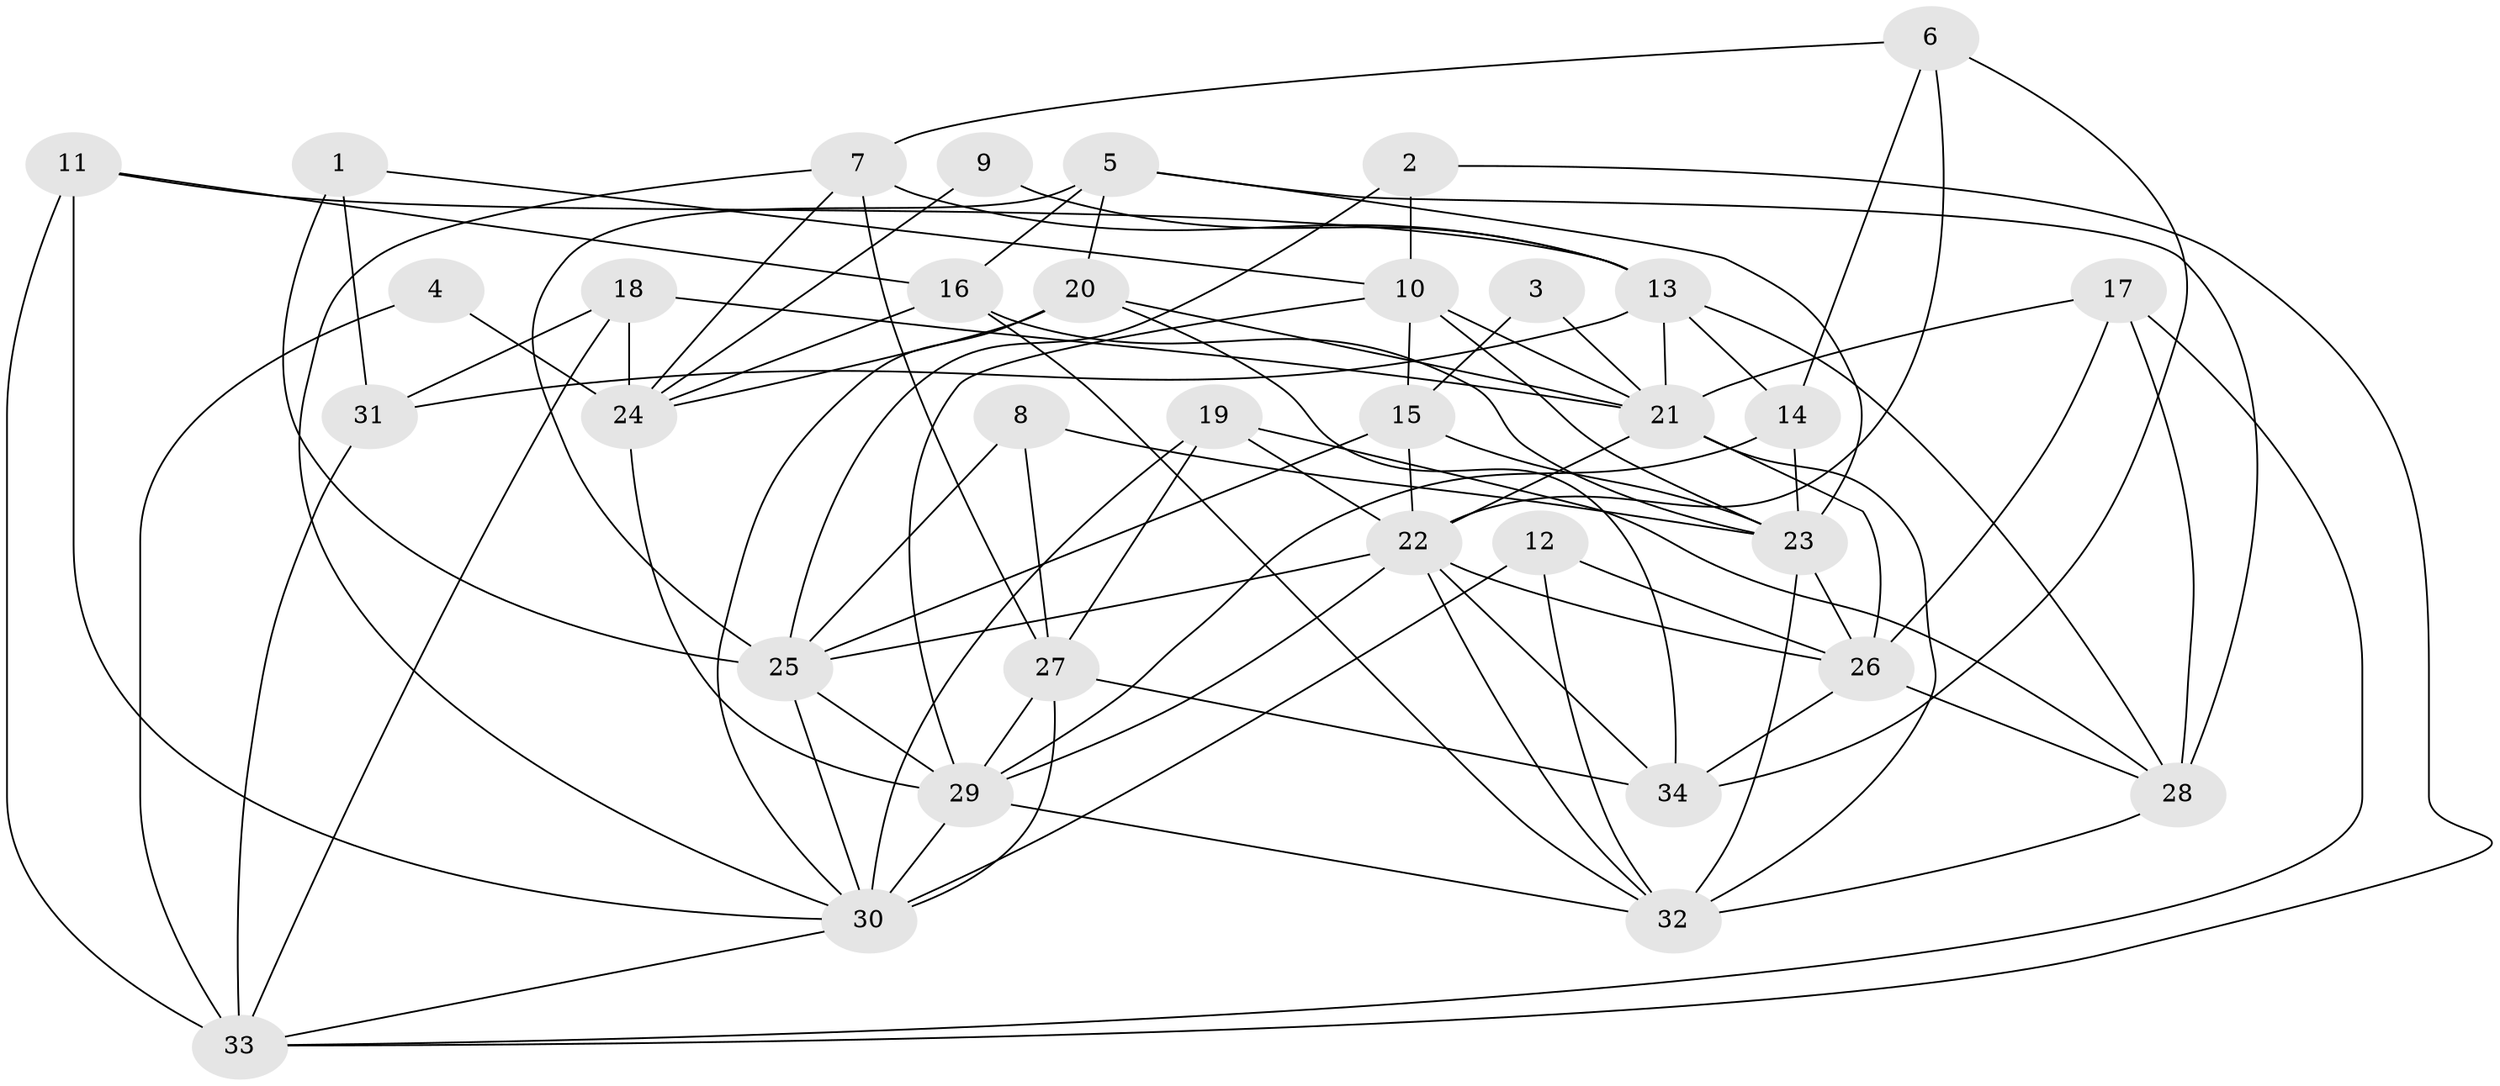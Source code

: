 // original degree distribution, {3: 0.3382352941176471, 2: 0.08823529411764706, 4: 0.29411764705882354, 7: 0.08823529411764706, 6: 0.058823529411764705, 5: 0.1323529411764706}
// Generated by graph-tools (version 1.1) at 2025/26/03/09/25 03:26:13]
// undirected, 34 vertices, 90 edges
graph export_dot {
graph [start="1"]
  node [color=gray90,style=filled];
  1;
  2;
  3;
  4;
  5;
  6;
  7;
  8;
  9;
  10;
  11;
  12;
  13;
  14;
  15;
  16;
  17;
  18;
  19;
  20;
  21;
  22;
  23;
  24;
  25;
  26;
  27;
  28;
  29;
  30;
  31;
  32;
  33;
  34;
  1 -- 10 [weight=1.0];
  1 -- 25 [weight=1.0];
  1 -- 31 [weight=1.0];
  2 -- 10 [weight=1.0];
  2 -- 25 [weight=1.0];
  2 -- 33 [weight=1.0];
  3 -- 15 [weight=1.0];
  3 -- 21 [weight=1.0];
  4 -- 24 [weight=1.0];
  4 -- 33 [weight=1.0];
  5 -- 16 [weight=1.0];
  5 -- 20 [weight=1.0];
  5 -- 23 [weight=1.0];
  5 -- 25 [weight=1.0];
  5 -- 28 [weight=1.0];
  6 -- 7 [weight=1.0];
  6 -- 14 [weight=1.0];
  6 -- 22 [weight=1.0];
  6 -- 34 [weight=1.0];
  7 -- 13 [weight=1.0];
  7 -- 24 [weight=1.0];
  7 -- 27 [weight=2.0];
  7 -- 30 [weight=1.0];
  8 -- 23 [weight=1.0];
  8 -- 25 [weight=1.0];
  8 -- 27 [weight=1.0];
  9 -- 13 [weight=1.0];
  9 -- 24 [weight=1.0];
  10 -- 15 [weight=1.0];
  10 -- 21 [weight=1.0];
  10 -- 23 [weight=3.0];
  10 -- 29 [weight=1.0];
  11 -- 13 [weight=1.0];
  11 -- 16 [weight=1.0];
  11 -- 30 [weight=1.0];
  11 -- 33 [weight=2.0];
  12 -- 26 [weight=1.0];
  12 -- 30 [weight=1.0];
  12 -- 32 [weight=1.0];
  13 -- 14 [weight=1.0];
  13 -- 21 [weight=1.0];
  13 -- 28 [weight=1.0];
  13 -- 31 [weight=1.0];
  14 -- 23 [weight=1.0];
  14 -- 29 [weight=1.0];
  15 -- 22 [weight=1.0];
  15 -- 23 [weight=1.0];
  15 -- 25 [weight=1.0];
  16 -- 23 [weight=1.0];
  16 -- 24 [weight=1.0];
  16 -- 32 [weight=1.0];
  17 -- 21 [weight=1.0];
  17 -- 26 [weight=2.0];
  17 -- 28 [weight=1.0];
  17 -- 33 [weight=1.0];
  18 -- 21 [weight=1.0];
  18 -- 24 [weight=1.0];
  18 -- 31 [weight=2.0];
  18 -- 33 [weight=1.0];
  19 -- 22 [weight=1.0];
  19 -- 27 [weight=1.0];
  19 -- 28 [weight=1.0];
  19 -- 30 [weight=1.0];
  20 -- 21 [weight=1.0];
  20 -- 24 [weight=1.0];
  20 -- 30 [weight=1.0];
  20 -- 34 [weight=1.0];
  21 -- 22 [weight=1.0];
  21 -- 26 [weight=1.0];
  21 -- 32 [weight=1.0];
  22 -- 25 [weight=1.0];
  22 -- 26 [weight=1.0];
  22 -- 29 [weight=1.0];
  22 -- 32 [weight=1.0];
  22 -- 34 [weight=1.0];
  23 -- 26 [weight=1.0];
  23 -- 32 [weight=1.0];
  24 -- 29 [weight=1.0];
  25 -- 29 [weight=1.0];
  25 -- 30 [weight=1.0];
  26 -- 28 [weight=1.0];
  26 -- 34 [weight=1.0];
  27 -- 29 [weight=2.0];
  27 -- 30 [weight=2.0];
  27 -- 34 [weight=1.0];
  28 -- 32 [weight=2.0];
  29 -- 30 [weight=2.0];
  29 -- 32 [weight=1.0];
  30 -- 33 [weight=1.0];
  31 -- 33 [weight=1.0];
}

